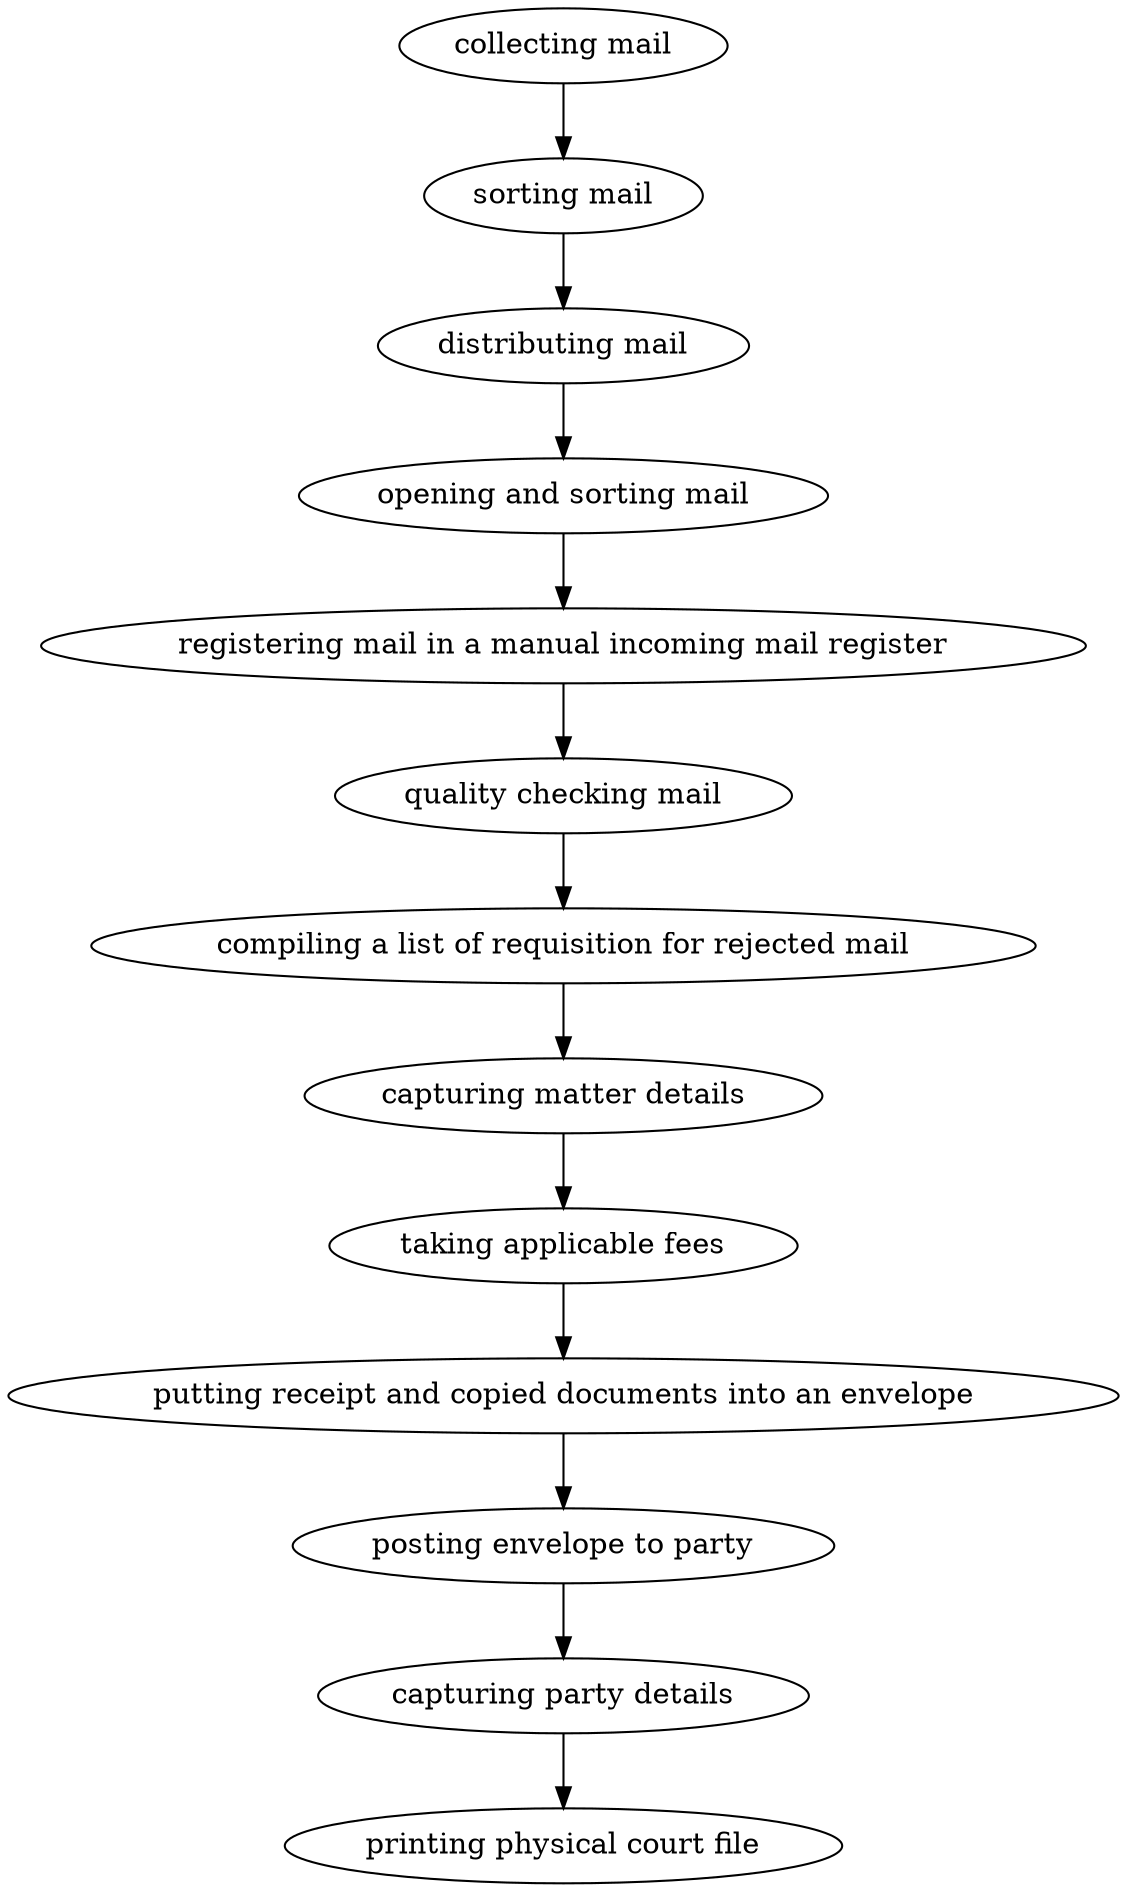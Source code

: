 strict digraph "doc-3.5" {
	graph [name="doc-3.5"];
	"collecting mail"	[attrs="{'type': 'Activity', 'label': 'collecting mail'}"];
	"sorting mail"	[attrs="{'type': 'Activity', 'label': 'sorting mail'}"];
	"collecting mail" -> "sorting mail"	[attrs="{'type': 'flow', 'label': 'flow'}"];
	"distributing mail"	[attrs="{'type': 'Activity', 'label': 'distributing mail'}"];
	"sorting mail" -> "distributing mail"	[attrs="{'type': 'flow', 'label': 'flow'}"];
	"opening and sorting mail"	[attrs="{'type': 'Activity', 'label': 'opening and sorting mail'}"];
	"distributing mail" -> "opening and sorting mail"	[attrs="{'type': 'flow', 'label': 'flow'}"];
	"registering mail in a manual incoming mail register"	[attrs="{'type': 'Activity', 'label': 'registering mail in a manual incoming mail register'}"];
	"opening and sorting mail" -> "registering mail in a manual incoming mail register"	[attrs="{'type': 'flow', 'label': 'flow'}"];
	"quality checking mail"	[attrs="{'type': 'Activity', 'label': 'quality checking mail'}"];
	"registering mail in a manual incoming mail register" -> "quality checking mail"	[attrs="{'type': 'flow', 'label': 'flow'}"];
	"compiling a list of requisition for rejected mail"	[attrs="{'type': 'Activity', 'label': 'compiling a list of requisition for rejected mail'}"];
	"quality checking mail" -> "compiling a list of requisition for rejected mail"	[attrs="{'type': 'flow', 'label': 'flow'}"];
	"capturing matter details"	[attrs="{'type': 'Activity', 'label': 'capturing matter details'}"];
	"compiling a list of requisition for rejected mail" -> "capturing matter details"	[attrs="{'type': 'flow', 'label': 'flow'}"];
	"taking applicable fees"	[attrs="{'type': 'Activity', 'label': 'taking applicable fees'}"];
	"capturing matter details" -> "taking applicable fees"	[attrs="{'type': 'flow', 'label': 'flow'}"];
	"putting receipt and copied documents into an envelope"	[attrs="{'type': 'Activity', 'label': 'putting receipt and copied documents into an envelope'}"];
	"taking applicable fees" -> "putting receipt and copied documents into an envelope"	[attrs="{'type': 'flow', 'label': 'flow'}"];
	"posting envelope to party"	[attrs="{'type': 'Activity', 'label': 'posting envelope to party'}"];
	"putting receipt and copied documents into an envelope" -> "posting envelope to party"	[attrs="{'type': 'flow', 'label': 'flow'}"];
	"capturing party details"	[attrs="{'type': 'Activity', 'label': 'capturing party details'}"];
	"posting envelope to party" -> "capturing party details"	[attrs="{'type': 'flow', 'label': 'flow'}"];
	"printing physical court file"	[attrs="{'type': 'Activity', 'label': 'printing physical court file'}"];
	"capturing party details" -> "printing physical court file"	[attrs="{'type': 'flow', 'label': 'flow'}"];
}
